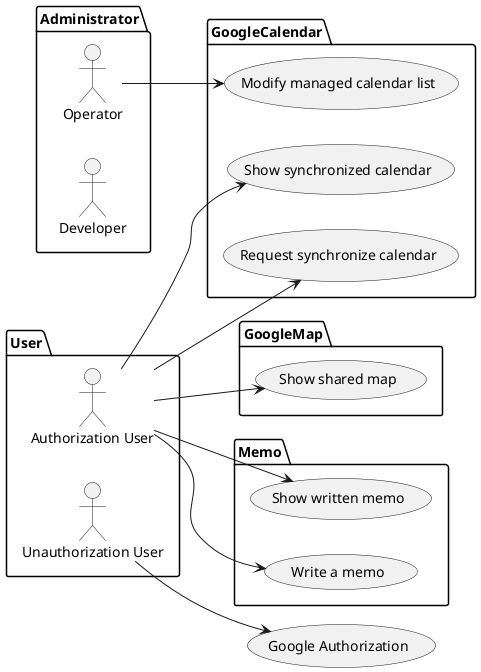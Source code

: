 @startuml overall-architecture
left to right direction
' actor
package User {
  actor "Authorization User" as AU
  actor "Unauthorization User" as UAU
}
package Administrator {
  actor Operator as OP
  actor Developer as DEV
}
' usecase
usecase "Google Authorization" as GAUTH
package GoogleCalendar {
  usecase "Show synchronized calendar" as GC1
  usecase "Modify managed calendar list" as GC2
  usecase "Request synchronize calendar" as GC3
}
package GoogleMap {
  usecase "Show shared map" as GM1
}
package Memo {
  usecase "Show written memo" as M1
  usecase "Write a memo" as M2
}

UAU --> GAUTH

AU --> GC1
AU --> GC3
AU --> GM1
AU --> M1
AU --> M2

OP --> GC2
@enduml
